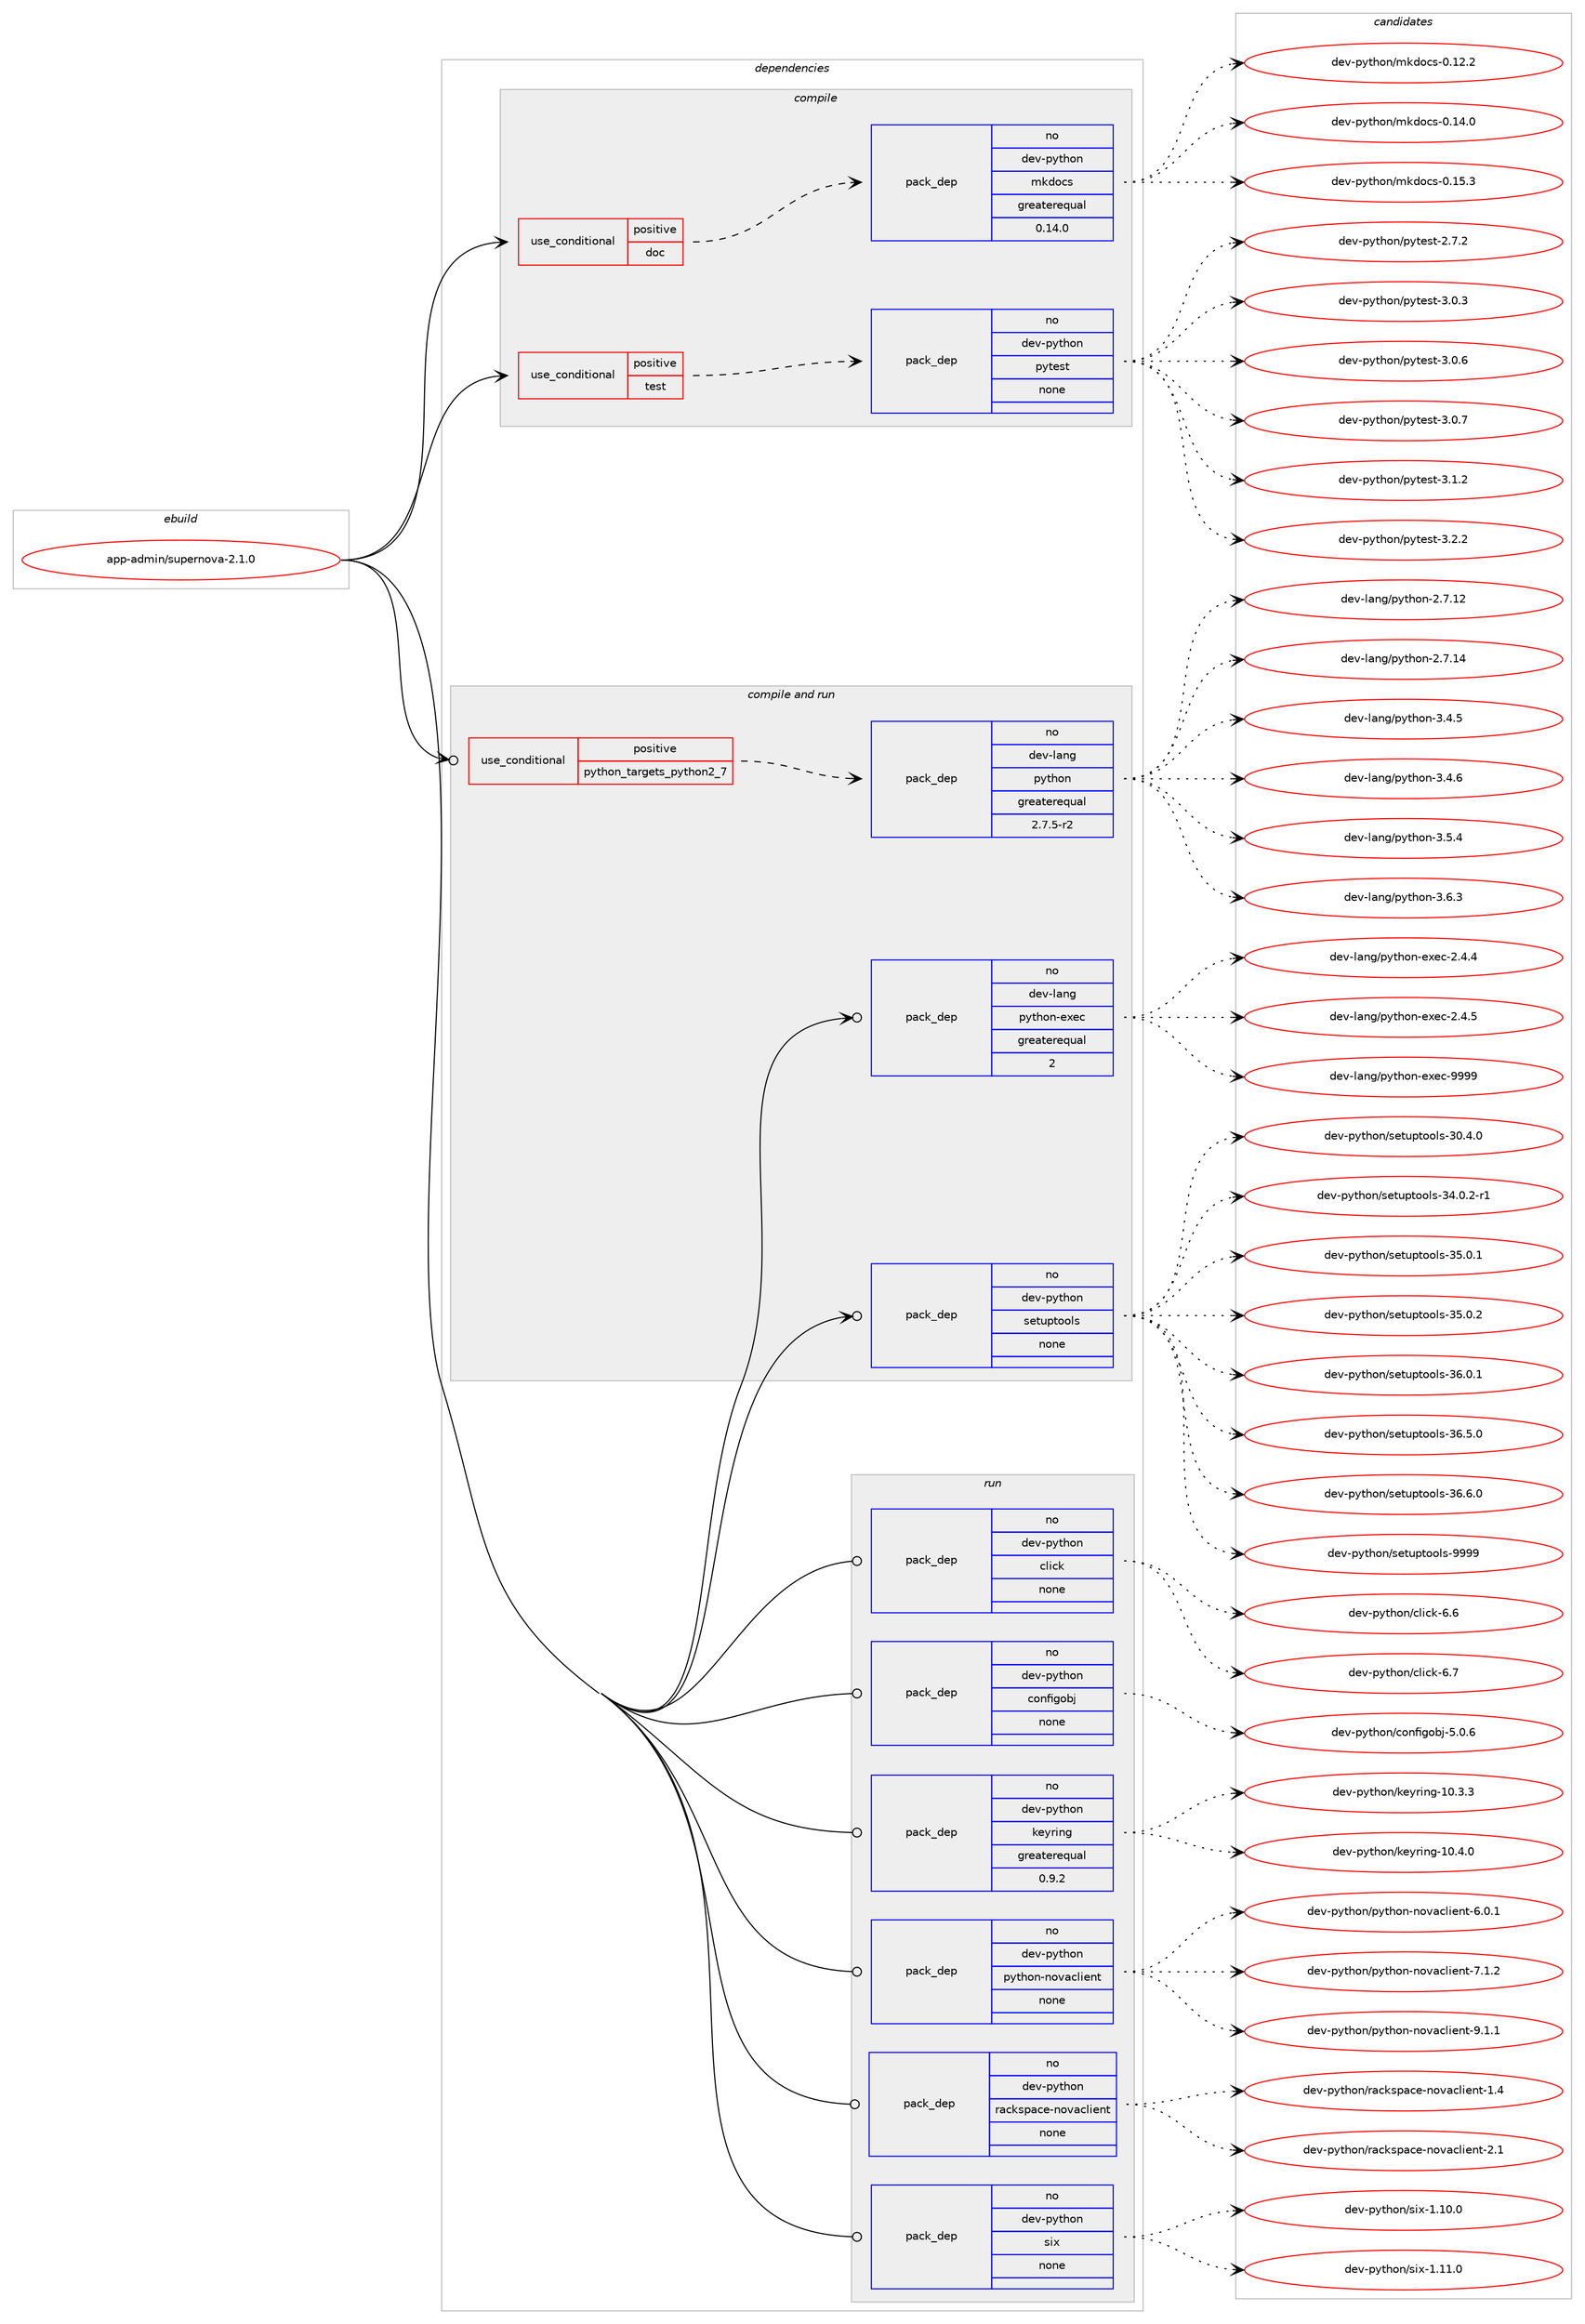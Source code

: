 digraph prolog {

# *************
# Graph options
# *************

newrank=true;
concentrate=true;
compound=true;
graph [rankdir=LR,fontname=Helvetica,fontsize=10,ranksep=1.5];#, ranksep=2.5, nodesep=0.2];
edge  [arrowhead=vee];
node  [fontname=Helvetica,fontsize=10];

# **********
# The ebuild
# **********

subgraph cluster_leftcol {
color=gray;
rank=same;
label=<<i>ebuild</i>>;
id [label="app-admin/supernova-2.1.0", color=red, width=4, href="../app-admin/supernova-2.1.0.svg"];
}

# ****************
# The dependencies
# ****************

subgraph cluster_midcol {
color=gray;
label=<<i>dependencies</i>>;
subgraph cluster_compile {
fillcolor="#eeeeee";
style=filled;
label=<<i>compile</i>>;
subgraph cond1920 {
dependency6901 [label=<<TABLE BORDER="0" CELLBORDER="1" CELLSPACING="0" CELLPADDING="4"><TR><TD ROWSPAN="3" CELLPADDING="10">use_conditional</TD></TR><TR><TD>positive</TD></TR><TR><TD>doc</TD></TR></TABLE>>, shape=none, color=red];
subgraph pack4871 {
dependency6902 [label=<<TABLE BORDER="0" CELLBORDER="1" CELLSPACING="0" CELLPADDING="4" WIDTH="220"><TR><TD ROWSPAN="6" CELLPADDING="30">pack_dep</TD></TR><TR><TD WIDTH="110">no</TD></TR><TR><TD>dev-python</TD></TR><TR><TD>mkdocs</TD></TR><TR><TD>greaterequal</TD></TR><TR><TD>0.14.0</TD></TR></TABLE>>, shape=none, color=blue];
}
dependency6901:e -> dependency6902:w [weight=20,style="dashed",arrowhead="vee"];
}
id:e -> dependency6901:w [weight=20,style="solid",arrowhead="vee"];
subgraph cond1921 {
dependency6903 [label=<<TABLE BORDER="0" CELLBORDER="1" CELLSPACING="0" CELLPADDING="4"><TR><TD ROWSPAN="3" CELLPADDING="10">use_conditional</TD></TR><TR><TD>positive</TD></TR><TR><TD>test</TD></TR></TABLE>>, shape=none, color=red];
subgraph pack4872 {
dependency6904 [label=<<TABLE BORDER="0" CELLBORDER="1" CELLSPACING="0" CELLPADDING="4" WIDTH="220"><TR><TD ROWSPAN="6" CELLPADDING="30">pack_dep</TD></TR><TR><TD WIDTH="110">no</TD></TR><TR><TD>dev-python</TD></TR><TR><TD>pytest</TD></TR><TR><TD>none</TD></TR><TR><TD></TD></TR></TABLE>>, shape=none, color=blue];
}
dependency6903:e -> dependency6904:w [weight=20,style="dashed",arrowhead="vee"];
}
id:e -> dependency6903:w [weight=20,style="solid",arrowhead="vee"];
}
subgraph cluster_compileandrun {
fillcolor="#eeeeee";
style=filled;
label=<<i>compile and run</i>>;
subgraph cond1922 {
dependency6905 [label=<<TABLE BORDER="0" CELLBORDER="1" CELLSPACING="0" CELLPADDING="4"><TR><TD ROWSPAN="3" CELLPADDING="10">use_conditional</TD></TR><TR><TD>positive</TD></TR><TR><TD>python_targets_python2_7</TD></TR></TABLE>>, shape=none, color=red];
subgraph pack4873 {
dependency6906 [label=<<TABLE BORDER="0" CELLBORDER="1" CELLSPACING="0" CELLPADDING="4" WIDTH="220"><TR><TD ROWSPAN="6" CELLPADDING="30">pack_dep</TD></TR><TR><TD WIDTH="110">no</TD></TR><TR><TD>dev-lang</TD></TR><TR><TD>python</TD></TR><TR><TD>greaterequal</TD></TR><TR><TD>2.7.5-r2</TD></TR></TABLE>>, shape=none, color=blue];
}
dependency6905:e -> dependency6906:w [weight=20,style="dashed",arrowhead="vee"];
}
id:e -> dependency6905:w [weight=20,style="solid",arrowhead="odotvee"];
subgraph pack4874 {
dependency6907 [label=<<TABLE BORDER="0" CELLBORDER="1" CELLSPACING="0" CELLPADDING="4" WIDTH="220"><TR><TD ROWSPAN="6" CELLPADDING="30">pack_dep</TD></TR><TR><TD WIDTH="110">no</TD></TR><TR><TD>dev-lang</TD></TR><TR><TD>python-exec</TD></TR><TR><TD>greaterequal</TD></TR><TR><TD>2</TD></TR></TABLE>>, shape=none, color=blue];
}
id:e -> dependency6907:w [weight=20,style="solid",arrowhead="odotvee"];
subgraph pack4875 {
dependency6908 [label=<<TABLE BORDER="0" CELLBORDER="1" CELLSPACING="0" CELLPADDING="4" WIDTH="220"><TR><TD ROWSPAN="6" CELLPADDING="30">pack_dep</TD></TR><TR><TD WIDTH="110">no</TD></TR><TR><TD>dev-python</TD></TR><TR><TD>setuptools</TD></TR><TR><TD>none</TD></TR><TR><TD></TD></TR></TABLE>>, shape=none, color=blue];
}
id:e -> dependency6908:w [weight=20,style="solid",arrowhead="odotvee"];
}
subgraph cluster_run {
fillcolor="#eeeeee";
style=filled;
label=<<i>run</i>>;
subgraph pack4876 {
dependency6909 [label=<<TABLE BORDER="0" CELLBORDER="1" CELLSPACING="0" CELLPADDING="4" WIDTH="220"><TR><TD ROWSPAN="6" CELLPADDING="30">pack_dep</TD></TR><TR><TD WIDTH="110">no</TD></TR><TR><TD>dev-python</TD></TR><TR><TD>click</TD></TR><TR><TD>none</TD></TR><TR><TD></TD></TR></TABLE>>, shape=none, color=blue];
}
id:e -> dependency6909:w [weight=20,style="solid",arrowhead="odot"];
subgraph pack4877 {
dependency6910 [label=<<TABLE BORDER="0" CELLBORDER="1" CELLSPACING="0" CELLPADDING="4" WIDTH="220"><TR><TD ROWSPAN="6" CELLPADDING="30">pack_dep</TD></TR><TR><TD WIDTH="110">no</TD></TR><TR><TD>dev-python</TD></TR><TR><TD>configobj</TD></TR><TR><TD>none</TD></TR><TR><TD></TD></TR></TABLE>>, shape=none, color=blue];
}
id:e -> dependency6910:w [weight=20,style="solid",arrowhead="odot"];
subgraph pack4878 {
dependency6911 [label=<<TABLE BORDER="0" CELLBORDER="1" CELLSPACING="0" CELLPADDING="4" WIDTH="220"><TR><TD ROWSPAN="6" CELLPADDING="30">pack_dep</TD></TR><TR><TD WIDTH="110">no</TD></TR><TR><TD>dev-python</TD></TR><TR><TD>keyring</TD></TR><TR><TD>greaterequal</TD></TR><TR><TD>0.9.2</TD></TR></TABLE>>, shape=none, color=blue];
}
id:e -> dependency6911:w [weight=20,style="solid",arrowhead="odot"];
subgraph pack4879 {
dependency6912 [label=<<TABLE BORDER="0" CELLBORDER="1" CELLSPACING="0" CELLPADDING="4" WIDTH="220"><TR><TD ROWSPAN="6" CELLPADDING="30">pack_dep</TD></TR><TR><TD WIDTH="110">no</TD></TR><TR><TD>dev-python</TD></TR><TR><TD>python-novaclient</TD></TR><TR><TD>none</TD></TR><TR><TD></TD></TR></TABLE>>, shape=none, color=blue];
}
id:e -> dependency6912:w [weight=20,style="solid",arrowhead="odot"];
subgraph pack4880 {
dependency6913 [label=<<TABLE BORDER="0" CELLBORDER="1" CELLSPACING="0" CELLPADDING="4" WIDTH="220"><TR><TD ROWSPAN="6" CELLPADDING="30">pack_dep</TD></TR><TR><TD WIDTH="110">no</TD></TR><TR><TD>dev-python</TD></TR><TR><TD>rackspace-novaclient</TD></TR><TR><TD>none</TD></TR><TR><TD></TD></TR></TABLE>>, shape=none, color=blue];
}
id:e -> dependency6913:w [weight=20,style="solid",arrowhead="odot"];
subgraph pack4881 {
dependency6914 [label=<<TABLE BORDER="0" CELLBORDER="1" CELLSPACING="0" CELLPADDING="4" WIDTH="220"><TR><TD ROWSPAN="6" CELLPADDING="30">pack_dep</TD></TR><TR><TD WIDTH="110">no</TD></TR><TR><TD>dev-python</TD></TR><TR><TD>six</TD></TR><TR><TD>none</TD></TR><TR><TD></TD></TR></TABLE>>, shape=none, color=blue];
}
id:e -> dependency6914:w [weight=20,style="solid",arrowhead="odot"];
}
}

# **************
# The candidates
# **************

subgraph cluster_choices {
rank=same;
color=gray;
label=<<i>candidates</i>>;

subgraph choice4871 {
color=black;
nodesep=1;
choice10010111845112121116104111110471091071001119911545484649504650 [label="dev-python/mkdocs-0.12.2", color=red, width=4,href="../dev-python/mkdocs-0.12.2.svg"];
choice10010111845112121116104111110471091071001119911545484649524648 [label="dev-python/mkdocs-0.14.0", color=red, width=4,href="../dev-python/mkdocs-0.14.0.svg"];
choice10010111845112121116104111110471091071001119911545484649534651 [label="dev-python/mkdocs-0.15.3", color=red, width=4,href="../dev-python/mkdocs-0.15.3.svg"];
dependency6902:e -> choice10010111845112121116104111110471091071001119911545484649504650:w [style=dotted,weight="100"];
dependency6902:e -> choice10010111845112121116104111110471091071001119911545484649524648:w [style=dotted,weight="100"];
dependency6902:e -> choice10010111845112121116104111110471091071001119911545484649534651:w [style=dotted,weight="100"];
}
subgraph choice4872 {
color=black;
nodesep=1;
choice1001011184511212111610411111047112121116101115116455046554650 [label="dev-python/pytest-2.7.2", color=red, width=4,href="../dev-python/pytest-2.7.2.svg"];
choice1001011184511212111610411111047112121116101115116455146484651 [label="dev-python/pytest-3.0.3", color=red, width=4,href="../dev-python/pytest-3.0.3.svg"];
choice1001011184511212111610411111047112121116101115116455146484654 [label="dev-python/pytest-3.0.6", color=red, width=4,href="../dev-python/pytest-3.0.6.svg"];
choice1001011184511212111610411111047112121116101115116455146484655 [label="dev-python/pytest-3.0.7", color=red, width=4,href="../dev-python/pytest-3.0.7.svg"];
choice1001011184511212111610411111047112121116101115116455146494650 [label="dev-python/pytest-3.1.2", color=red, width=4,href="../dev-python/pytest-3.1.2.svg"];
choice1001011184511212111610411111047112121116101115116455146504650 [label="dev-python/pytest-3.2.2", color=red, width=4,href="../dev-python/pytest-3.2.2.svg"];
dependency6904:e -> choice1001011184511212111610411111047112121116101115116455046554650:w [style=dotted,weight="100"];
dependency6904:e -> choice1001011184511212111610411111047112121116101115116455146484651:w [style=dotted,weight="100"];
dependency6904:e -> choice1001011184511212111610411111047112121116101115116455146484654:w [style=dotted,weight="100"];
dependency6904:e -> choice1001011184511212111610411111047112121116101115116455146484655:w [style=dotted,weight="100"];
dependency6904:e -> choice1001011184511212111610411111047112121116101115116455146494650:w [style=dotted,weight="100"];
dependency6904:e -> choice1001011184511212111610411111047112121116101115116455146504650:w [style=dotted,weight="100"];
}
subgraph choice4873 {
color=black;
nodesep=1;
choice10010111845108971101034711212111610411111045504655464950 [label="dev-lang/python-2.7.12", color=red, width=4,href="../dev-lang/python-2.7.12.svg"];
choice10010111845108971101034711212111610411111045504655464952 [label="dev-lang/python-2.7.14", color=red, width=4,href="../dev-lang/python-2.7.14.svg"];
choice100101118451089711010347112121116104111110455146524653 [label="dev-lang/python-3.4.5", color=red, width=4,href="../dev-lang/python-3.4.5.svg"];
choice100101118451089711010347112121116104111110455146524654 [label="dev-lang/python-3.4.6", color=red, width=4,href="../dev-lang/python-3.4.6.svg"];
choice100101118451089711010347112121116104111110455146534652 [label="dev-lang/python-3.5.4", color=red, width=4,href="../dev-lang/python-3.5.4.svg"];
choice100101118451089711010347112121116104111110455146544651 [label="dev-lang/python-3.6.3", color=red, width=4,href="../dev-lang/python-3.6.3.svg"];
dependency6906:e -> choice10010111845108971101034711212111610411111045504655464950:w [style=dotted,weight="100"];
dependency6906:e -> choice10010111845108971101034711212111610411111045504655464952:w [style=dotted,weight="100"];
dependency6906:e -> choice100101118451089711010347112121116104111110455146524653:w [style=dotted,weight="100"];
dependency6906:e -> choice100101118451089711010347112121116104111110455146524654:w [style=dotted,weight="100"];
dependency6906:e -> choice100101118451089711010347112121116104111110455146534652:w [style=dotted,weight="100"];
dependency6906:e -> choice100101118451089711010347112121116104111110455146544651:w [style=dotted,weight="100"];
}
subgraph choice4874 {
color=black;
nodesep=1;
choice1001011184510897110103471121211161041111104510112010199455046524652 [label="dev-lang/python-exec-2.4.4", color=red, width=4,href="../dev-lang/python-exec-2.4.4.svg"];
choice1001011184510897110103471121211161041111104510112010199455046524653 [label="dev-lang/python-exec-2.4.5", color=red, width=4,href="../dev-lang/python-exec-2.4.5.svg"];
choice10010111845108971101034711212111610411111045101120101994557575757 [label="dev-lang/python-exec-9999", color=red, width=4,href="../dev-lang/python-exec-9999.svg"];
dependency6907:e -> choice1001011184510897110103471121211161041111104510112010199455046524652:w [style=dotted,weight="100"];
dependency6907:e -> choice1001011184510897110103471121211161041111104510112010199455046524653:w [style=dotted,weight="100"];
dependency6907:e -> choice10010111845108971101034711212111610411111045101120101994557575757:w [style=dotted,weight="100"];
}
subgraph choice4875 {
color=black;
nodesep=1;
choice100101118451121211161041111104711510111611711211611111110811545514846524648 [label="dev-python/setuptools-30.4.0", color=red, width=4,href="../dev-python/setuptools-30.4.0.svg"];
choice1001011184511212111610411111047115101116117112116111111108115455152464846504511449 [label="dev-python/setuptools-34.0.2-r1", color=red, width=4,href="../dev-python/setuptools-34.0.2-r1.svg"];
choice100101118451121211161041111104711510111611711211611111110811545515346484649 [label="dev-python/setuptools-35.0.1", color=red, width=4,href="../dev-python/setuptools-35.0.1.svg"];
choice100101118451121211161041111104711510111611711211611111110811545515346484650 [label="dev-python/setuptools-35.0.2", color=red, width=4,href="../dev-python/setuptools-35.0.2.svg"];
choice100101118451121211161041111104711510111611711211611111110811545515446484649 [label="dev-python/setuptools-36.0.1", color=red, width=4,href="../dev-python/setuptools-36.0.1.svg"];
choice100101118451121211161041111104711510111611711211611111110811545515446534648 [label="dev-python/setuptools-36.5.0", color=red, width=4,href="../dev-python/setuptools-36.5.0.svg"];
choice100101118451121211161041111104711510111611711211611111110811545515446544648 [label="dev-python/setuptools-36.6.0", color=red, width=4,href="../dev-python/setuptools-36.6.0.svg"];
choice10010111845112121116104111110471151011161171121161111111081154557575757 [label="dev-python/setuptools-9999", color=red, width=4,href="../dev-python/setuptools-9999.svg"];
dependency6908:e -> choice100101118451121211161041111104711510111611711211611111110811545514846524648:w [style=dotted,weight="100"];
dependency6908:e -> choice1001011184511212111610411111047115101116117112116111111108115455152464846504511449:w [style=dotted,weight="100"];
dependency6908:e -> choice100101118451121211161041111104711510111611711211611111110811545515346484649:w [style=dotted,weight="100"];
dependency6908:e -> choice100101118451121211161041111104711510111611711211611111110811545515346484650:w [style=dotted,weight="100"];
dependency6908:e -> choice100101118451121211161041111104711510111611711211611111110811545515446484649:w [style=dotted,weight="100"];
dependency6908:e -> choice100101118451121211161041111104711510111611711211611111110811545515446534648:w [style=dotted,weight="100"];
dependency6908:e -> choice100101118451121211161041111104711510111611711211611111110811545515446544648:w [style=dotted,weight="100"];
dependency6908:e -> choice10010111845112121116104111110471151011161171121161111111081154557575757:w [style=dotted,weight="100"];
}
subgraph choice4876 {
color=black;
nodesep=1;
choice1001011184511212111610411111047991081059910745544654 [label="dev-python/click-6.6", color=red, width=4,href="../dev-python/click-6.6.svg"];
choice1001011184511212111610411111047991081059910745544655 [label="dev-python/click-6.7", color=red, width=4,href="../dev-python/click-6.7.svg"];
dependency6909:e -> choice1001011184511212111610411111047991081059910745544654:w [style=dotted,weight="100"];
dependency6909:e -> choice1001011184511212111610411111047991081059910745544655:w [style=dotted,weight="100"];
}
subgraph choice4877 {
color=black;
nodesep=1;
choice10010111845112121116104111110479911111010210510311198106455346484654 [label="dev-python/configobj-5.0.6", color=red, width=4,href="../dev-python/configobj-5.0.6.svg"];
dependency6910:e -> choice10010111845112121116104111110479911111010210510311198106455346484654:w [style=dotted,weight="100"];
}
subgraph choice4878 {
color=black;
nodesep=1;
choice100101118451121211161041111104710710112111410511010345494846514651 [label="dev-python/keyring-10.3.3", color=red, width=4,href="../dev-python/keyring-10.3.3.svg"];
choice100101118451121211161041111104710710112111410511010345494846524648 [label="dev-python/keyring-10.4.0", color=red, width=4,href="../dev-python/keyring-10.4.0.svg"];
dependency6911:e -> choice100101118451121211161041111104710710112111410511010345494846514651:w [style=dotted,weight="100"];
dependency6911:e -> choice100101118451121211161041111104710710112111410511010345494846524648:w [style=dotted,weight="100"];
}
subgraph choice4879 {
color=black;
nodesep=1;
choice1001011184511212111610411111047112121116104111110451101111189799108105101110116455446484649 [label="dev-python/python-novaclient-6.0.1", color=red, width=4,href="../dev-python/python-novaclient-6.0.1.svg"];
choice1001011184511212111610411111047112121116104111110451101111189799108105101110116455546494650 [label="dev-python/python-novaclient-7.1.2", color=red, width=4,href="../dev-python/python-novaclient-7.1.2.svg"];
choice1001011184511212111610411111047112121116104111110451101111189799108105101110116455746494649 [label="dev-python/python-novaclient-9.1.1", color=red, width=4,href="../dev-python/python-novaclient-9.1.1.svg"];
dependency6912:e -> choice1001011184511212111610411111047112121116104111110451101111189799108105101110116455446484649:w [style=dotted,weight="100"];
dependency6912:e -> choice1001011184511212111610411111047112121116104111110451101111189799108105101110116455546494650:w [style=dotted,weight="100"];
dependency6912:e -> choice1001011184511212111610411111047112121116104111110451101111189799108105101110116455746494649:w [style=dotted,weight="100"];
}
subgraph choice4880 {
color=black;
nodesep=1;
choice10010111845112121116104111110471149799107115112979910145110111118979910810510111011645494652 [label="dev-python/rackspace-novaclient-1.4", color=red, width=4,href="../dev-python/rackspace-novaclient-1.4.svg"];
choice10010111845112121116104111110471149799107115112979910145110111118979910810510111011645504649 [label="dev-python/rackspace-novaclient-2.1", color=red, width=4,href="../dev-python/rackspace-novaclient-2.1.svg"];
dependency6913:e -> choice10010111845112121116104111110471149799107115112979910145110111118979910810510111011645494652:w [style=dotted,weight="100"];
dependency6913:e -> choice10010111845112121116104111110471149799107115112979910145110111118979910810510111011645504649:w [style=dotted,weight="100"];
}
subgraph choice4881 {
color=black;
nodesep=1;
choice100101118451121211161041111104711510512045494649484648 [label="dev-python/six-1.10.0", color=red, width=4,href="../dev-python/six-1.10.0.svg"];
choice100101118451121211161041111104711510512045494649494648 [label="dev-python/six-1.11.0", color=red, width=4,href="../dev-python/six-1.11.0.svg"];
dependency6914:e -> choice100101118451121211161041111104711510512045494649484648:w [style=dotted,weight="100"];
dependency6914:e -> choice100101118451121211161041111104711510512045494649494648:w [style=dotted,weight="100"];
}
}

}
